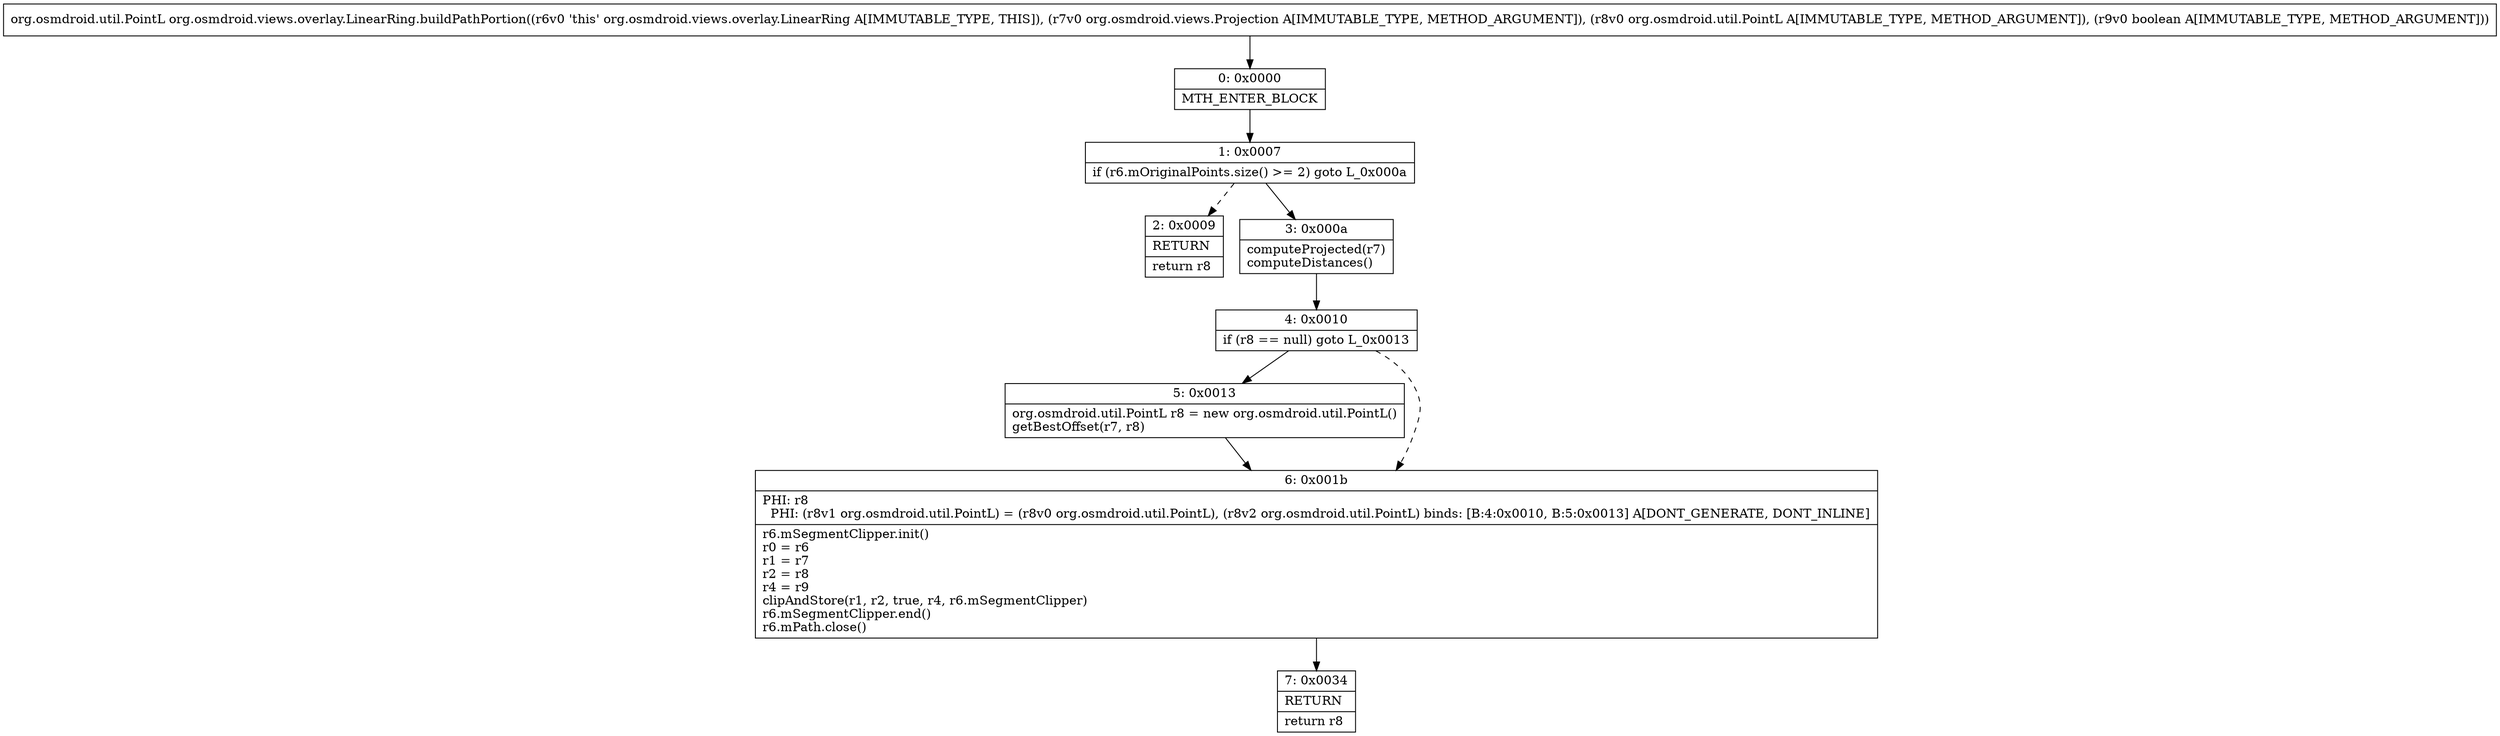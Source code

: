 digraph "CFG fororg.osmdroid.views.overlay.LinearRing.buildPathPortion(Lorg\/osmdroid\/views\/Projection;Lorg\/osmdroid\/util\/PointL;Z)Lorg\/osmdroid\/util\/PointL;" {
Node_0 [shape=record,label="{0\:\ 0x0000|MTH_ENTER_BLOCK\l}"];
Node_1 [shape=record,label="{1\:\ 0x0007|if (r6.mOriginalPoints.size() \>= 2) goto L_0x000a\l}"];
Node_2 [shape=record,label="{2\:\ 0x0009|RETURN\l|return r8\l}"];
Node_3 [shape=record,label="{3\:\ 0x000a|computeProjected(r7)\lcomputeDistances()\l}"];
Node_4 [shape=record,label="{4\:\ 0x0010|if (r8 == null) goto L_0x0013\l}"];
Node_5 [shape=record,label="{5\:\ 0x0013|org.osmdroid.util.PointL r8 = new org.osmdroid.util.PointL()\lgetBestOffset(r7, r8)\l}"];
Node_6 [shape=record,label="{6\:\ 0x001b|PHI: r8 \l  PHI: (r8v1 org.osmdroid.util.PointL) = (r8v0 org.osmdroid.util.PointL), (r8v2 org.osmdroid.util.PointL) binds: [B:4:0x0010, B:5:0x0013] A[DONT_GENERATE, DONT_INLINE]\l|r6.mSegmentClipper.init()\lr0 = r6\lr1 = r7\lr2 = r8\lr4 = r9\lclipAndStore(r1, r2, true, r4, r6.mSegmentClipper)\lr6.mSegmentClipper.end()\lr6.mPath.close()\l}"];
Node_7 [shape=record,label="{7\:\ 0x0034|RETURN\l|return r8\l}"];
MethodNode[shape=record,label="{org.osmdroid.util.PointL org.osmdroid.views.overlay.LinearRing.buildPathPortion((r6v0 'this' org.osmdroid.views.overlay.LinearRing A[IMMUTABLE_TYPE, THIS]), (r7v0 org.osmdroid.views.Projection A[IMMUTABLE_TYPE, METHOD_ARGUMENT]), (r8v0 org.osmdroid.util.PointL A[IMMUTABLE_TYPE, METHOD_ARGUMENT]), (r9v0 boolean A[IMMUTABLE_TYPE, METHOD_ARGUMENT])) }"];
MethodNode -> Node_0;
Node_0 -> Node_1;
Node_1 -> Node_2[style=dashed];
Node_1 -> Node_3;
Node_3 -> Node_4;
Node_4 -> Node_5;
Node_4 -> Node_6[style=dashed];
Node_5 -> Node_6;
Node_6 -> Node_7;
}

